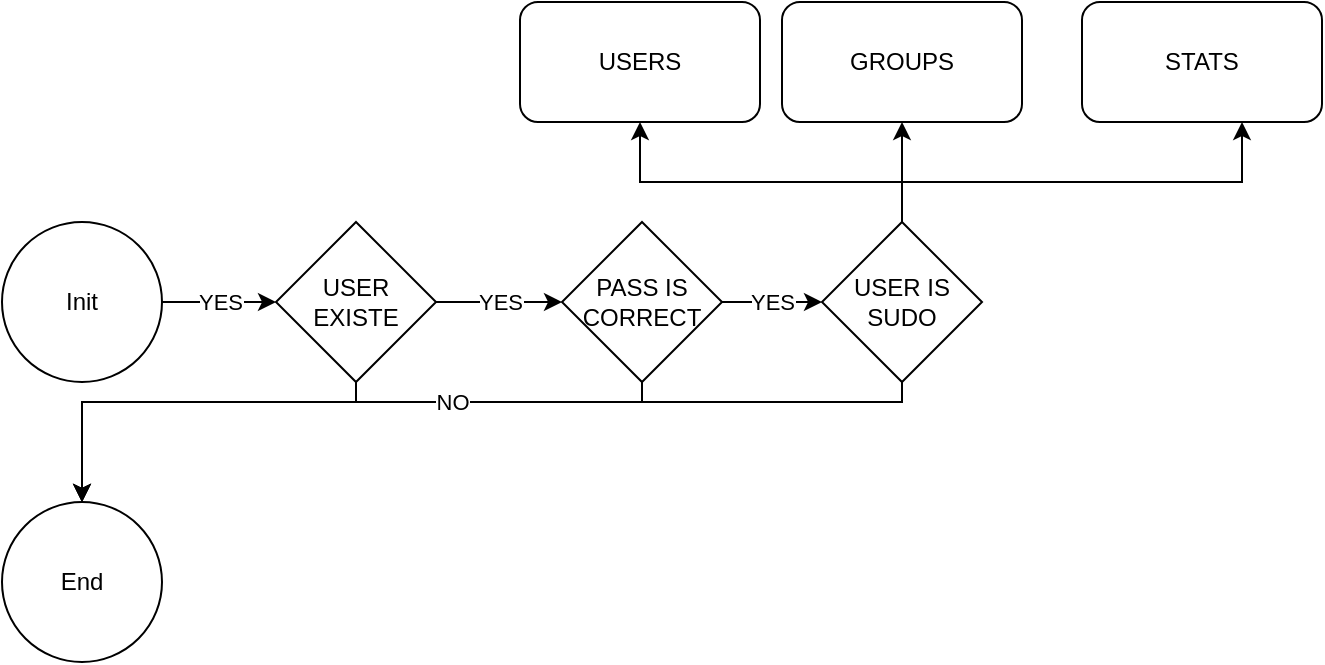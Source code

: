 <mxfile version="12.2.4" pages="1"><diagram id="C5RBs43oDa-KdzZeNtuy" name="Page-1"><mxGraphModel dx="1236" dy="623" grid="1" gridSize="10" guides="1" tooltips="1" connect="1" arrows="1" fold="1" page="1" pageScale="1" pageWidth="827" pageHeight="1169" math="0" shadow="0"><root><mxCell id="WIyWlLk6GJQsqaUBKTNV-0"/><mxCell id="WIyWlLk6GJQsqaUBKTNV-1" parent="WIyWlLk6GJQsqaUBKTNV-0"/><mxCell id="17" value="" style="group" parent="WIyWlLk6GJQsqaUBKTNV-1" vertex="1" connectable="0"><mxGeometry x="70" y="70" width="660" height="330" as="geometry"/></mxCell><mxCell id="0" value="Init" style="ellipse;whiteSpace=wrap;html=1;aspect=fixed;" parent="17" vertex="1"><mxGeometry y="110" width="80" height="80" as="geometry"/></mxCell><mxCell id="1" value="End" style="ellipse;whiteSpace=wrap;html=1;aspect=fixed;" parent="17" vertex="1"><mxGeometry y="250" width="80" height="80" as="geometry"/></mxCell><mxCell id="4" style="edgeStyle=orthogonalEdgeStyle;rounded=0;orthogonalLoop=1;jettySize=auto;html=1;entryX=0.5;entryY=0;entryDx=0;entryDy=0;" parent="17" source="2" target="1" edge="1"><mxGeometry relative="1" as="geometry"><Array as="points"><mxPoint x="177" y="200"/><mxPoint x="40" y="200"/></Array></mxGeometry></mxCell><mxCell id="2" value="USER EXISTE" style="rhombus;whiteSpace=wrap;html=1;" parent="17" vertex="1"><mxGeometry x="137" y="110" width="80" height="80" as="geometry"/></mxCell><mxCell id="3" value="YES" style="edgeStyle=orthogonalEdgeStyle;rounded=0;orthogonalLoop=1;jettySize=auto;html=1;entryX=0;entryY=0.5;entryDx=0;entryDy=0;" parent="17" source="0" target="2" edge="1"><mxGeometry relative="1" as="geometry"/></mxCell><mxCell id="7" style="edgeStyle=orthogonalEdgeStyle;rounded=0;orthogonalLoop=1;jettySize=auto;html=1;entryX=0.5;entryY=0;entryDx=0;entryDy=0;" parent="17" source="5" target="1" edge="1"><mxGeometry relative="1" as="geometry"><Array as="points"><mxPoint x="320" y="200"/><mxPoint x="40" y="200"/></Array></mxGeometry></mxCell><mxCell id="5" value="PASS IS CORRECT" style="rhombus;whiteSpace=wrap;html=1;" parent="17" vertex="1"><mxGeometry x="280" y="110" width="80" height="80" as="geometry"/></mxCell><mxCell id="6" value="YES" style="edgeStyle=orthogonalEdgeStyle;rounded=0;orthogonalLoop=1;jettySize=auto;html=1;" parent="17" source="2" target="5" edge="1"><mxGeometry relative="1" as="geometry"/></mxCell><mxCell id="10" value="NO" style="edgeStyle=orthogonalEdgeStyle;rounded=0;orthogonalLoop=1;jettySize=auto;html=1;entryX=0.5;entryY=0;entryDx=0;entryDy=0;" parent="17" source="8" target="1" edge="1"><mxGeometry relative="1" as="geometry"><Array as="points"><mxPoint x="450" y="200"/><mxPoint x="40" y="200"/></Array></mxGeometry></mxCell><mxCell id="8" value="USER IS SUDO" style="rhombus;whiteSpace=wrap;html=1;" parent="17" vertex="1"><mxGeometry x="410" y="110" width="80" height="80" as="geometry"/></mxCell><mxCell id="9" value="YES" style="edgeStyle=orthogonalEdgeStyle;rounded=0;orthogonalLoop=1;jettySize=auto;html=1;entryX=0;entryY=0.5;entryDx=0;entryDy=0;" parent="17" source="5" target="8" edge="1"><mxGeometry relative="1" as="geometry"/></mxCell><mxCell id="11" value="USERS" style="rounded=1;whiteSpace=wrap;html=1;" parent="17" vertex="1"><mxGeometry x="259" width="120" height="60" as="geometry"/></mxCell><mxCell id="12" style="edgeStyle=orthogonalEdgeStyle;rounded=0;orthogonalLoop=1;jettySize=auto;html=1;entryX=0.5;entryY=1;entryDx=0;entryDy=0;" parent="17" source="8" target="11" edge="1"><mxGeometry relative="1" as="geometry"><Array as="points"><mxPoint x="450" y="90"/><mxPoint x="319" y="90"/></Array></mxGeometry></mxCell><mxCell id="13" value="GROUPS" style="rounded=1;whiteSpace=wrap;html=1;" parent="17" vertex="1"><mxGeometry x="390" width="120" height="60" as="geometry"/></mxCell><mxCell id="14" style="edgeStyle=orthogonalEdgeStyle;rounded=0;orthogonalLoop=1;jettySize=auto;html=1;entryX=0.5;entryY=1;entryDx=0;entryDy=0;" parent="17" source="8" target="13" edge="1"><mxGeometry relative="1" as="geometry"/></mxCell><mxCell id="15" value="STATS" style="rounded=1;whiteSpace=wrap;html=1;" parent="17" vertex="1"><mxGeometry x="540" width="120" height="60" as="geometry"/></mxCell><mxCell id="16" style="edgeStyle=orthogonalEdgeStyle;rounded=0;orthogonalLoop=1;jettySize=auto;html=1;" parent="17" source="8" target="15" edge="1"><mxGeometry relative="1" as="geometry"><Array as="points"><mxPoint x="450" y="90"/><mxPoint x="620" y="90"/></Array></mxGeometry></mxCell></root></mxGraphModel></diagram></mxfile>